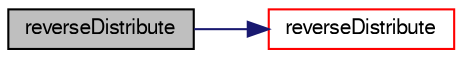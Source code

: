 digraph "reverseDistribute"
{
  bgcolor="transparent";
  edge [fontname="FreeSans",fontsize="10",labelfontname="FreeSans",labelfontsize="10"];
  node [fontname="FreeSans",fontsize="10",shape=record];
  rankdir="LR";
  Node1528 [label="reverseDistribute",height=0.2,width=0.4,color="black", fillcolor="grey75", style="filled", fontcolor="black"];
  Node1528 -> Node1529 [color="midnightblue",fontsize="10",style="solid",fontname="FreeSans"];
  Node1529 [label="reverseDistribute",height=0.2,width=0.4,color="red",URL="$a27362.html#af4843479bbb5ce26fab0dbefd525c410",tooltip="Reverse distribute data using default commsType. "];
}
